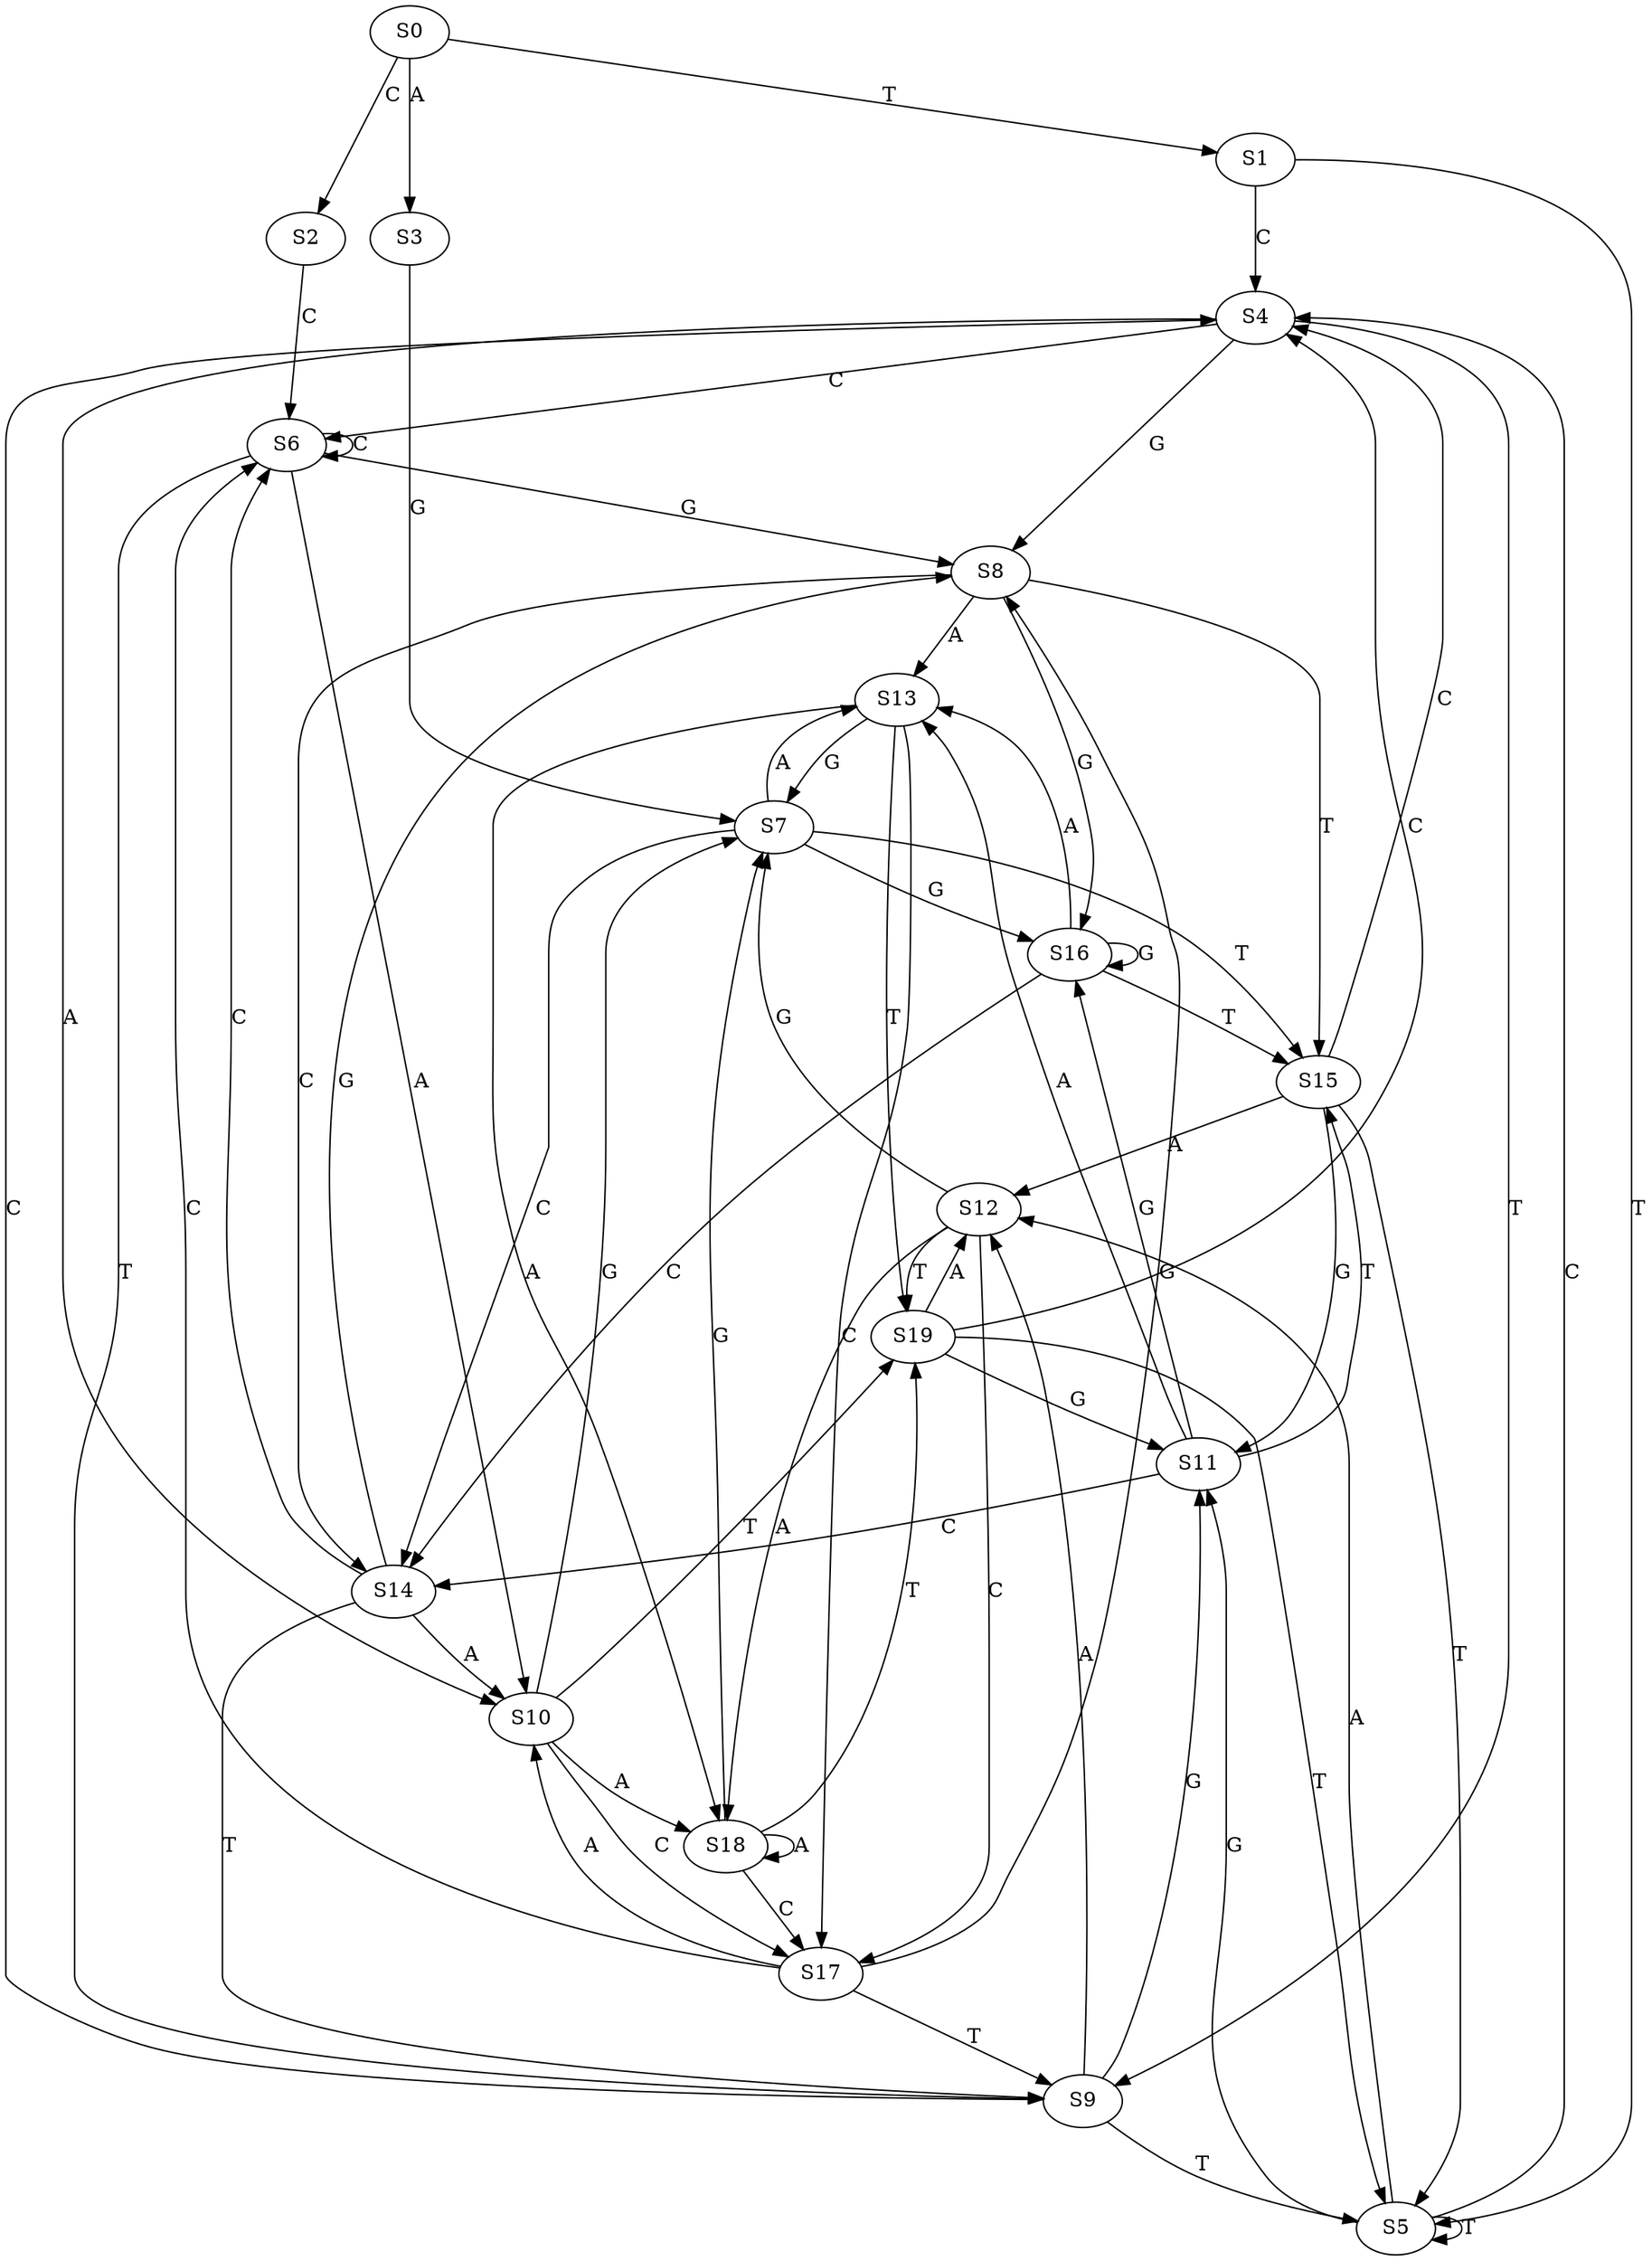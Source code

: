 strict digraph  {
	S0 -> S1 [ label = T ];
	S0 -> S2 [ label = C ];
	S0 -> S3 [ label = A ];
	S1 -> S4 [ label = C ];
	S1 -> S5 [ label = T ];
	S2 -> S6 [ label = C ];
	S3 -> S7 [ label = G ];
	S4 -> S6 [ label = C ];
	S4 -> S8 [ label = G ];
	S4 -> S9 [ label = T ];
	S4 -> S10 [ label = A ];
	S5 -> S4 [ label = C ];
	S5 -> S11 [ label = G ];
	S5 -> S5 [ label = T ];
	S5 -> S12 [ label = A ];
	S6 -> S8 [ label = G ];
	S6 -> S10 [ label = A ];
	S6 -> S6 [ label = C ];
	S6 -> S9 [ label = T ];
	S7 -> S13 [ label = A ];
	S7 -> S14 [ label = C ];
	S7 -> S15 [ label = T ];
	S7 -> S16 [ label = G ];
	S8 -> S15 [ label = T ];
	S8 -> S14 [ label = C ];
	S8 -> S16 [ label = G ];
	S8 -> S13 [ label = A ];
	S9 -> S12 [ label = A ];
	S9 -> S4 [ label = C ];
	S9 -> S11 [ label = G ];
	S9 -> S5 [ label = T ];
	S10 -> S7 [ label = G ];
	S10 -> S17 [ label = C ];
	S10 -> S18 [ label = A ];
	S10 -> S19 [ label = T ];
	S11 -> S16 [ label = G ];
	S11 -> S14 [ label = C ];
	S11 -> S15 [ label = T ];
	S11 -> S13 [ label = A ];
	S12 -> S7 [ label = G ];
	S12 -> S19 [ label = T ];
	S12 -> S18 [ label = A ];
	S12 -> S17 [ label = C ];
	S13 -> S18 [ label = A ];
	S13 -> S7 [ label = G ];
	S13 -> S19 [ label = T ];
	S13 -> S17 [ label = C ];
	S14 -> S8 [ label = G ];
	S14 -> S9 [ label = T ];
	S14 -> S6 [ label = C ];
	S14 -> S10 [ label = A ];
	S15 -> S12 [ label = A ];
	S15 -> S5 [ label = T ];
	S15 -> S4 [ label = C ];
	S15 -> S11 [ label = G ];
	S16 -> S14 [ label = C ];
	S16 -> S16 [ label = G ];
	S16 -> S15 [ label = T ];
	S16 -> S13 [ label = A ];
	S17 -> S8 [ label = G ];
	S17 -> S6 [ label = C ];
	S17 -> S10 [ label = A ];
	S17 -> S9 [ label = T ];
	S18 -> S17 [ label = C ];
	S18 -> S18 [ label = A ];
	S18 -> S7 [ label = G ];
	S18 -> S19 [ label = T ];
	S19 -> S4 [ label = C ];
	S19 -> S11 [ label = G ];
	S19 -> S12 [ label = A ];
	S19 -> S5 [ label = T ];
}
